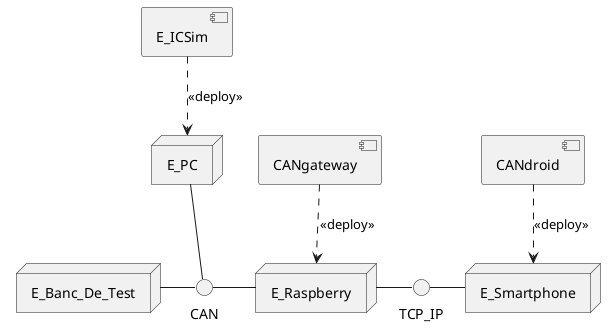 @startuml

  node E_Smartphone 
  node E_Raspberry
  node E_PC
  node E_Banc_De_Test

  E_Smartphone -l- TCP_IP
  TCP_IP -l- E_Raspberry 
  E_Banc_De_Test - CAN
  CAN -u- E_PC
  CAN - E_Raspberry


  [CANdroid] ..> E_Smartphone : <<deploy>>
  [E_ICSim] ..> E_PC : <<deploy>>
  [CANgateway] ..> E_Raspberry : <<deploy>>

@enduml